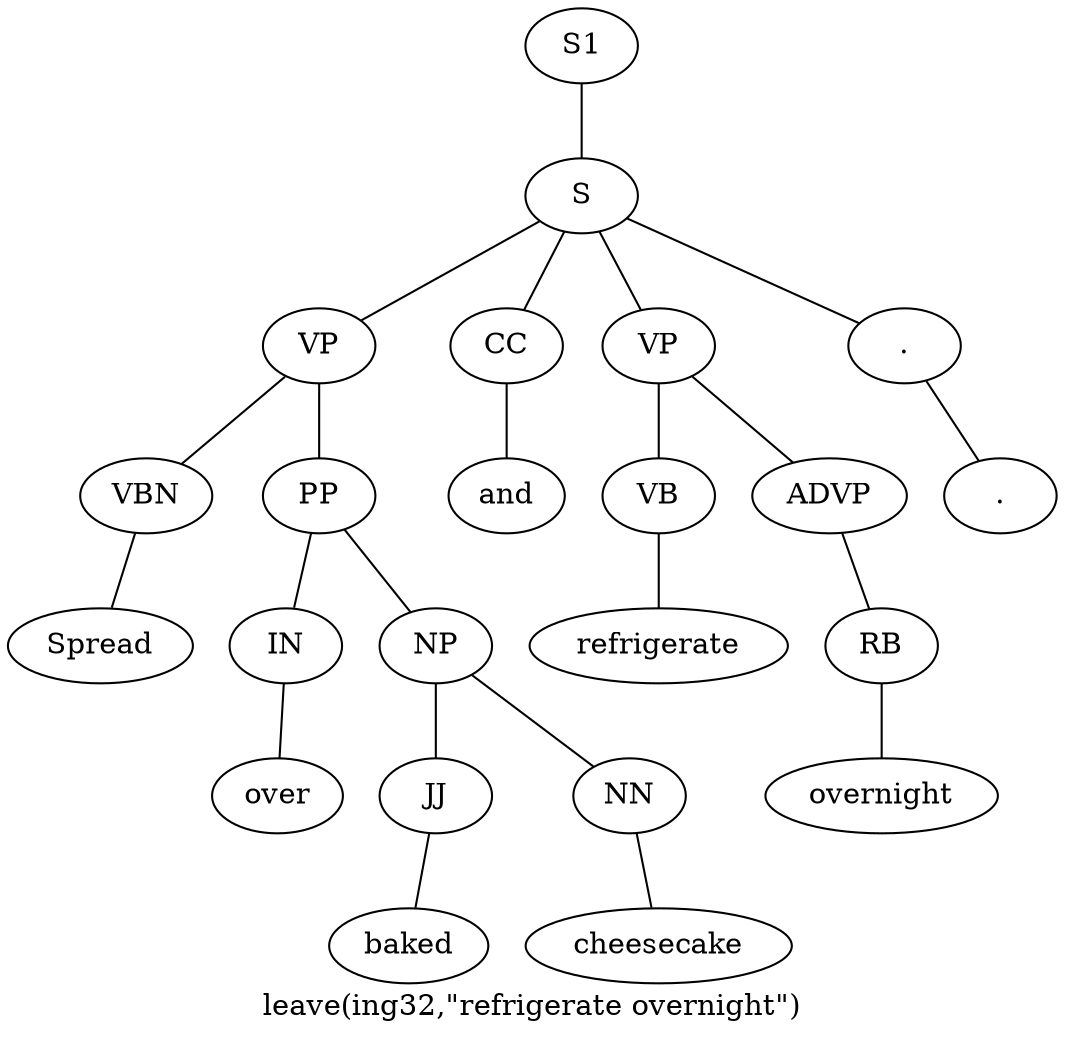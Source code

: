 graph SyntaxGraph {
	label = "leave(ing32,\"refrigerate overnight\")";
	Node0 [label="S1"];
	Node1 [label="S"];
	Node2 [label="VP"];
	Node3 [label="VBN"];
	Node4 [label="Spread"];
	Node5 [label="PP"];
	Node6 [label="IN"];
	Node7 [label="over"];
	Node8 [label="NP"];
	Node9 [label="JJ"];
	Node10 [label="baked"];
	Node11 [label="NN"];
	Node12 [label="cheesecake"];
	Node13 [label="CC"];
	Node14 [label="and"];
	Node15 [label="VP"];
	Node16 [label="VB"];
	Node17 [label="refrigerate"];
	Node18 [label="ADVP"];
	Node19 [label="RB"];
	Node20 [label="overnight"];
	Node21 [label="."];
	Node22 [label="."];

	Node0 -- Node1;
	Node1 -- Node2;
	Node1 -- Node13;
	Node1 -- Node15;
	Node1 -- Node21;
	Node2 -- Node3;
	Node2 -- Node5;
	Node3 -- Node4;
	Node5 -- Node6;
	Node5 -- Node8;
	Node6 -- Node7;
	Node8 -- Node9;
	Node8 -- Node11;
	Node9 -- Node10;
	Node11 -- Node12;
	Node13 -- Node14;
	Node15 -- Node16;
	Node15 -- Node18;
	Node16 -- Node17;
	Node18 -- Node19;
	Node19 -- Node20;
	Node21 -- Node22;
}